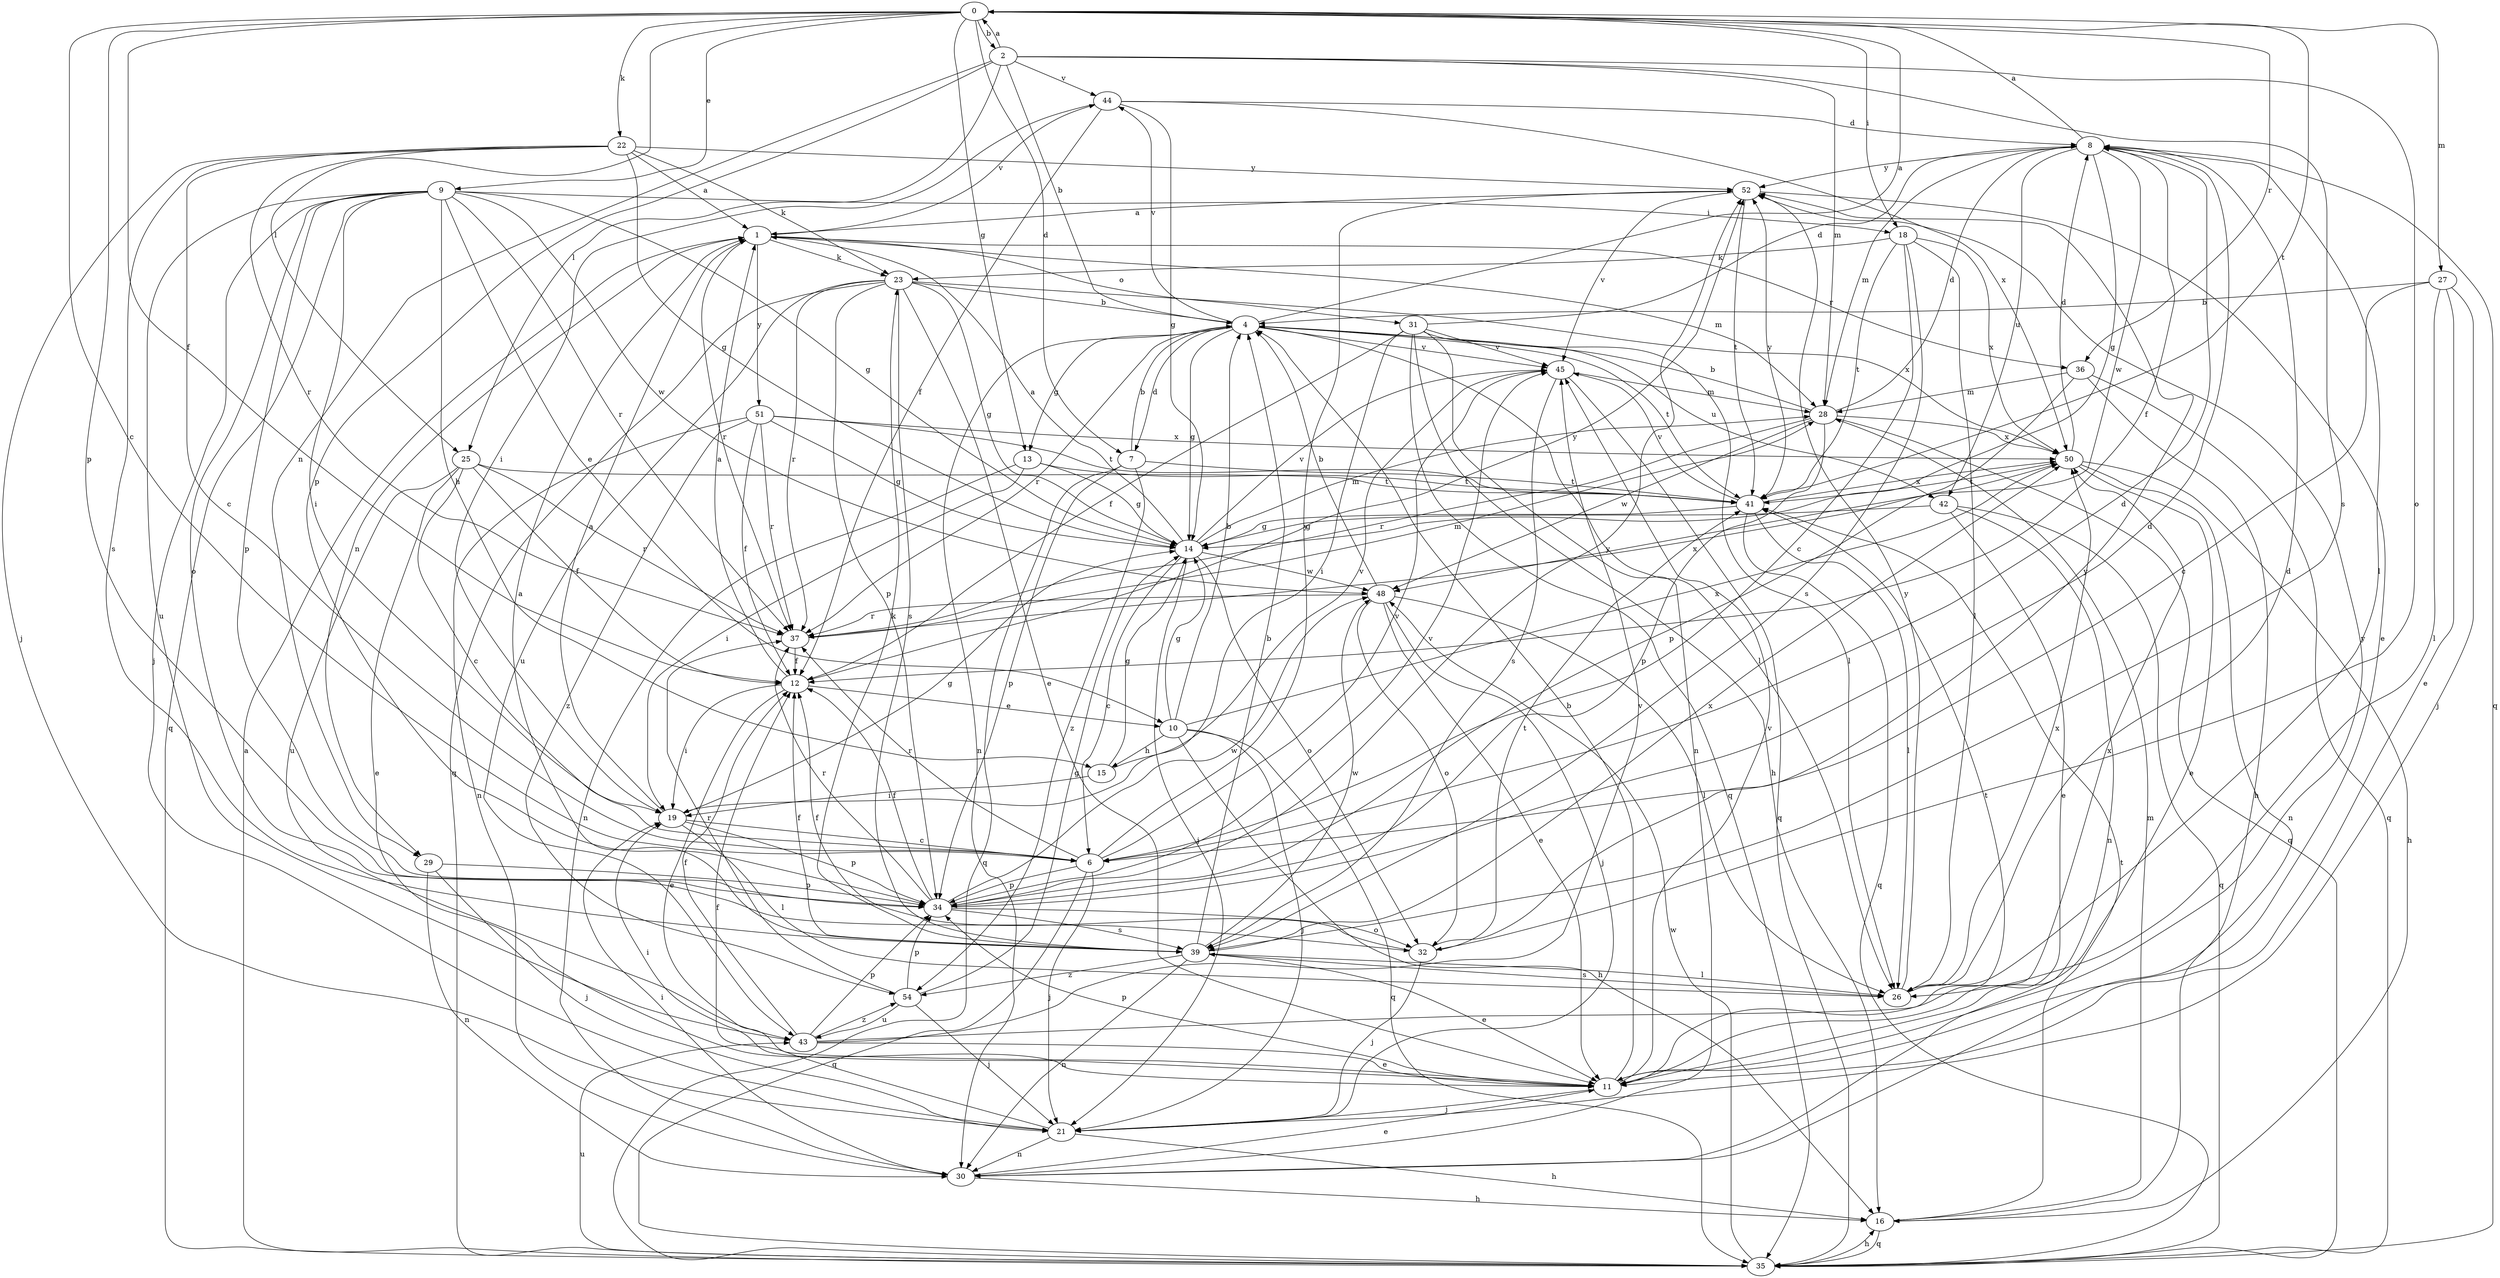 strict digraph  {
0;
1;
2;
4;
6;
7;
8;
9;
10;
11;
12;
13;
14;
15;
16;
18;
19;
21;
22;
23;
25;
26;
27;
28;
29;
30;
31;
32;
34;
35;
36;
37;
39;
41;
42;
43;
44;
45;
48;
50;
51;
52;
54;
0 -> 2  [label=b];
0 -> 6  [label=c];
0 -> 7  [label=d];
0 -> 9  [label=e];
0 -> 12  [label=f];
0 -> 13  [label=g];
0 -> 18  [label=i];
0 -> 22  [label=k];
0 -> 25  [label=l];
0 -> 27  [label=m];
0 -> 34  [label=p];
0 -> 36  [label=r];
0 -> 41  [label=t];
1 -> 23  [label=k];
1 -> 28  [label=m];
1 -> 29  [label=n];
1 -> 31  [label=o];
1 -> 36  [label=r];
1 -> 37  [label=r];
1 -> 44  [label=v];
1 -> 51  [label=y];
2 -> 0  [label=a];
2 -> 4  [label=b];
2 -> 25  [label=l];
2 -> 28  [label=m];
2 -> 29  [label=n];
2 -> 32  [label=o];
2 -> 34  [label=p];
2 -> 39  [label=s];
2 -> 44  [label=v];
4 -> 0  [label=a];
4 -> 7  [label=d];
4 -> 13  [label=g];
4 -> 14  [label=g];
4 -> 26  [label=l];
4 -> 30  [label=n];
4 -> 37  [label=r];
4 -> 41  [label=t];
4 -> 42  [label=u];
4 -> 44  [label=v];
4 -> 45  [label=v];
6 -> 8  [label=d];
6 -> 21  [label=j];
6 -> 34  [label=p];
6 -> 35  [label=q];
6 -> 37  [label=r];
6 -> 45  [label=v];
6 -> 52  [label=y];
7 -> 4  [label=b];
7 -> 34  [label=p];
7 -> 35  [label=q];
7 -> 41  [label=t];
7 -> 54  [label=z];
8 -> 0  [label=a];
8 -> 12  [label=f];
8 -> 14  [label=g];
8 -> 26  [label=l];
8 -> 28  [label=m];
8 -> 35  [label=q];
8 -> 42  [label=u];
8 -> 48  [label=w];
8 -> 52  [label=y];
9 -> 10  [label=e];
9 -> 14  [label=g];
9 -> 15  [label=h];
9 -> 18  [label=i];
9 -> 19  [label=i];
9 -> 21  [label=j];
9 -> 32  [label=o];
9 -> 34  [label=p];
9 -> 35  [label=q];
9 -> 37  [label=r];
9 -> 43  [label=u];
9 -> 48  [label=w];
10 -> 4  [label=b];
10 -> 14  [label=g];
10 -> 15  [label=h];
10 -> 16  [label=h];
10 -> 21  [label=j];
10 -> 35  [label=q];
10 -> 50  [label=x];
11 -> 4  [label=b];
11 -> 19  [label=i];
11 -> 21  [label=j];
11 -> 34  [label=p];
11 -> 41  [label=t];
11 -> 45  [label=v];
11 -> 52  [label=y];
12 -> 1  [label=a];
12 -> 10  [label=e];
12 -> 11  [label=e];
12 -> 19  [label=i];
12 -> 52  [label=y];
13 -> 14  [label=g];
13 -> 19  [label=i];
13 -> 30  [label=n];
13 -> 41  [label=t];
14 -> 1  [label=a];
14 -> 6  [label=c];
14 -> 21  [label=j];
14 -> 28  [label=m];
14 -> 32  [label=o];
14 -> 45  [label=v];
14 -> 48  [label=w];
15 -> 14  [label=g];
15 -> 19  [label=i];
15 -> 45  [label=v];
16 -> 28  [label=m];
16 -> 35  [label=q];
16 -> 41  [label=t];
18 -> 6  [label=c];
18 -> 23  [label=k];
18 -> 26  [label=l];
18 -> 39  [label=s];
18 -> 41  [label=t];
18 -> 50  [label=x];
19 -> 1  [label=a];
19 -> 6  [label=c];
19 -> 14  [label=g];
19 -> 26  [label=l];
19 -> 34  [label=p];
21 -> 12  [label=f];
21 -> 16  [label=h];
21 -> 30  [label=n];
22 -> 1  [label=a];
22 -> 6  [label=c];
22 -> 14  [label=g];
22 -> 21  [label=j];
22 -> 23  [label=k];
22 -> 37  [label=r];
22 -> 39  [label=s];
22 -> 52  [label=y];
23 -> 4  [label=b];
23 -> 11  [label=e];
23 -> 14  [label=g];
23 -> 34  [label=p];
23 -> 35  [label=q];
23 -> 37  [label=r];
23 -> 39  [label=s];
23 -> 43  [label=u];
23 -> 50  [label=x];
25 -> 6  [label=c];
25 -> 11  [label=e];
25 -> 12  [label=f];
25 -> 37  [label=r];
25 -> 41  [label=t];
25 -> 43  [label=u];
26 -> 8  [label=d];
26 -> 39  [label=s];
26 -> 50  [label=x];
26 -> 52  [label=y];
27 -> 4  [label=b];
27 -> 6  [label=c];
27 -> 11  [label=e];
27 -> 21  [label=j];
27 -> 26  [label=l];
28 -> 4  [label=b];
28 -> 8  [label=d];
28 -> 34  [label=p];
28 -> 35  [label=q];
28 -> 37  [label=r];
28 -> 48  [label=w];
28 -> 50  [label=x];
29 -> 21  [label=j];
29 -> 30  [label=n];
29 -> 34  [label=p];
30 -> 11  [label=e];
30 -> 16  [label=h];
30 -> 19  [label=i];
31 -> 8  [label=d];
31 -> 12  [label=f];
31 -> 16  [label=h];
31 -> 19  [label=i];
31 -> 26  [label=l];
31 -> 30  [label=n];
31 -> 35  [label=q];
31 -> 45  [label=v];
32 -> 12  [label=f];
32 -> 21  [label=j];
32 -> 41  [label=t];
32 -> 52  [label=y];
34 -> 8  [label=d];
34 -> 12  [label=f];
34 -> 32  [label=o];
34 -> 37  [label=r];
34 -> 39  [label=s];
34 -> 45  [label=v];
34 -> 48  [label=w];
34 -> 52  [label=y];
35 -> 1  [label=a];
35 -> 16  [label=h];
35 -> 43  [label=u];
35 -> 48  [label=w];
36 -> 16  [label=h];
36 -> 28  [label=m];
36 -> 34  [label=p];
36 -> 35  [label=q];
37 -> 12  [label=f];
37 -> 28  [label=m];
37 -> 50  [label=x];
39 -> 1  [label=a];
39 -> 4  [label=b];
39 -> 11  [label=e];
39 -> 12  [label=f];
39 -> 23  [label=k];
39 -> 26  [label=l];
39 -> 30  [label=n];
39 -> 48  [label=w];
39 -> 50  [label=x];
39 -> 54  [label=z];
41 -> 14  [label=g];
41 -> 26  [label=l];
41 -> 35  [label=q];
41 -> 45  [label=v];
41 -> 50  [label=x];
41 -> 52  [label=y];
42 -> 11  [label=e];
42 -> 14  [label=g];
42 -> 30  [label=n];
42 -> 35  [label=q];
43 -> 11  [label=e];
43 -> 12  [label=f];
43 -> 34  [label=p];
43 -> 45  [label=v];
43 -> 50  [label=x];
43 -> 54  [label=z];
44 -> 8  [label=d];
44 -> 12  [label=f];
44 -> 14  [label=g];
44 -> 19  [label=i];
44 -> 50  [label=x];
45 -> 28  [label=m];
45 -> 35  [label=q];
45 -> 39  [label=s];
48 -> 4  [label=b];
48 -> 11  [label=e];
48 -> 21  [label=j];
48 -> 26  [label=l];
48 -> 32  [label=o];
48 -> 37  [label=r];
50 -> 8  [label=d];
50 -> 11  [label=e];
50 -> 16  [label=h];
50 -> 30  [label=n];
50 -> 41  [label=t];
51 -> 12  [label=f];
51 -> 14  [label=g];
51 -> 30  [label=n];
51 -> 37  [label=r];
51 -> 41  [label=t];
51 -> 50  [label=x];
51 -> 54  [label=z];
52 -> 1  [label=a];
52 -> 11  [label=e];
52 -> 41  [label=t];
52 -> 45  [label=v];
54 -> 14  [label=g];
54 -> 21  [label=j];
54 -> 34  [label=p];
54 -> 37  [label=r];
54 -> 43  [label=u];
}
